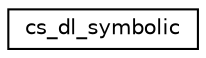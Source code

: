 digraph "Graphical Class Hierarchy"
{
 // INTERACTIVE_SVG=YES
  edge [fontname="Helvetica",fontsize="10",labelfontname="Helvetica",labelfontsize="10"];
  node [fontname="Helvetica",fontsize="10",shape=record];
  rankdir="LR";
  Node1 [label="cs_dl_symbolic",height=0.2,width=0.4,color="black", fillcolor="white", style="filled",URL="$structcs__dl__symbolic.html"];
}
